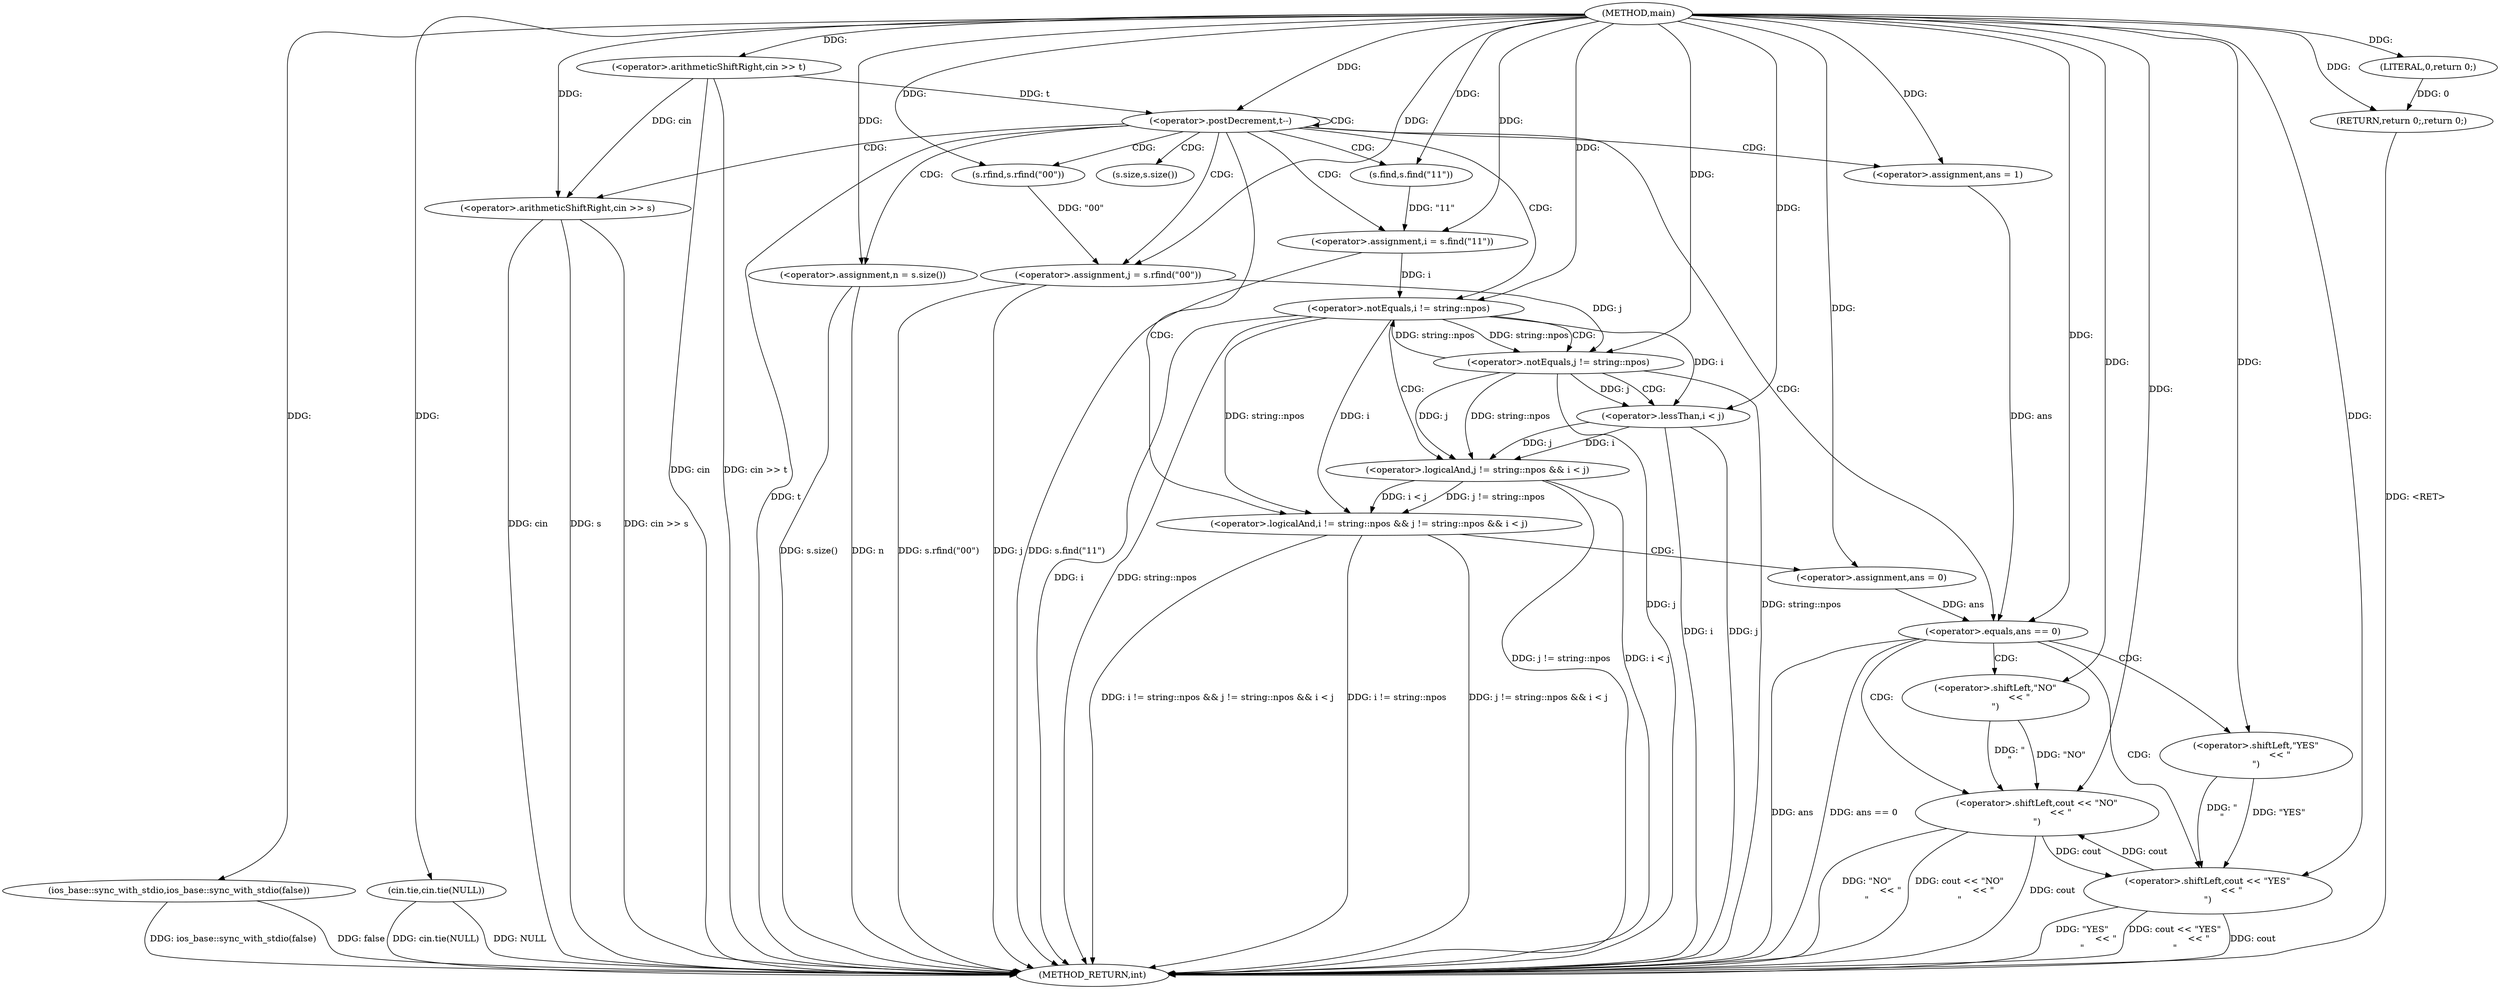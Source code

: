 digraph "main" {  
"1000128" [label = "(METHOD,main)" ]
"1000197" [label = "(METHOD_RETURN,int)" ]
"1000130" [label = "(ios_base::sync_with_stdio,ios_base::sync_with_stdio(false))" ]
"1000132" [label = "(cin.tie,cin.tie(NULL))" ]
"1000135" [label = "(<operator>.arithmeticShiftRight,cin >> t)" ]
"1000195" [label = "(RETURN,return 0;,return 0;)" ]
"1000139" [label = "(<operator>.postDecrement,t--)" ]
"1000196" [label = "(LITERAL,0,return 0;)" ]
"1000143" [label = "(<operator>.arithmeticShiftRight,cin >> s)" ]
"1000147" [label = "(<operator>.assignment,n = s.size())" ]
"1000151" [label = "(<operator>.assignment,ans = 1)" ]
"1000155" [label = "(<operator>.assignment,i = s.find(\"11\"))" ]
"1000160" [label = "(<operator>.assignment,j = s.rfind(\"00\"))" ]
"1000165" [label = "(<operator>.logicalAnd,i != string::npos && j != string::npos && i < j)" ]
"1000181" [label = "(<operator>.equals,ans == 0)" ]
"1000184" [label = "(<operator>.shiftLeft,cout << \"NO\"\n                 << \"\n\")" ]
"1000157" [label = "(s.find,s.find(\"11\"))" ]
"1000162" [label = "(s.rfind,s.rfind(\"00\"))" ]
"1000177" [label = "(<operator>.assignment,ans = 0)" ]
"1000190" [label = "(<operator>.shiftLeft,cout << \"YES\"\n                 << \"\n\")" ]
"1000166" [label = "(<operator>.notEquals,i != string::npos)" ]
"1000169" [label = "(<operator>.logicalAnd,j != string::npos && i < j)" ]
"1000186" [label = "(<operator>.shiftLeft,\"NO\"\n                 << \"\n\")" ]
"1000170" [label = "(<operator>.notEquals,j != string::npos)" ]
"1000173" [label = "(<operator>.lessThan,i < j)" ]
"1000192" [label = "(<operator>.shiftLeft,\"YES\"\n                 << \"\n\")" ]
"1000149" [label = "(s.size,s.size())" ]
  "1000130" -> "1000197"  [ label = "DDG: ios_base::sync_with_stdio(false)"] 
  "1000132" -> "1000197"  [ label = "DDG: cin.tie(NULL)"] 
  "1000135" -> "1000197"  [ label = "DDG: cin"] 
  "1000135" -> "1000197"  [ label = "DDG: cin >> t"] 
  "1000139" -> "1000197"  [ label = "DDG: t"] 
  "1000143" -> "1000197"  [ label = "DDG: cin"] 
  "1000143" -> "1000197"  [ label = "DDG: s"] 
  "1000143" -> "1000197"  [ label = "DDG: cin >> s"] 
  "1000147" -> "1000197"  [ label = "DDG: n"] 
  "1000147" -> "1000197"  [ label = "DDG: s.size()"] 
  "1000155" -> "1000197"  [ label = "DDG: s.find(\"11\")"] 
  "1000160" -> "1000197"  [ label = "DDG: j"] 
  "1000160" -> "1000197"  [ label = "DDG: s.rfind(\"00\")"] 
  "1000166" -> "1000197"  [ label = "DDG: i"] 
  "1000166" -> "1000197"  [ label = "DDG: string::npos"] 
  "1000165" -> "1000197"  [ label = "DDG: i != string::npos"] 
  "1000170" -> "1000197"  [ label = "DDG: j"] 
  "1000170" -> "1000197"  [ label = "DDG: string::npos"] 
  "1000169" -> "1000197"  [ label = "DDG: j != string::npos"] 
  "1000173" -> "1000197"  [ label = "DDG: i"] 
  "1000173" -> "1000197"  [ label = "DDG: j"] 
  "1000169" -> "1000197"  [ label = "DDG: i < j"] 
  "1000165" -> "1000197"  [ label = "DDG: j != string::npos && i < j"] 
  "1000165" -> "1000197"  [ label = "DDG: i != string::npos && j != string::npos && i < j"] 
  "1000181" -> "1000197"  [ label = "DDG: ans"] 
  "1000181" -> "1000197"  [ label = "DDG: ans == 0"] 
  "1000190" -> "1000197"  [ label = "DDG: cout"] 
  "1000190" -> "1000197"  [ label = "DDG: \"YES\"\n                 << \"\n\""] 
  "1000190" -> "1000197"  [ label = "DDG: cout << \"YES\"\n                 << \"\n\""] 
  "1000184" -> "1000197"  [ label = "DDG: cout"] 
  "1000184" -> "1000197"  [ label = "DDG: \"NO\"\n                 << \"\n\""] 
  "1000184" -> "1000197"  [ label = "DDG: cout << \"NO\"\n                 << \"\n\""] 
  "1000195" -> "1000197"  [ label = "DDG: <RET>"] 
  "1000132" -> "1000197"  [ label = "DDG: NULL"] 
  "1000130" -> "1000197"  [ label = "DDG: false"] 
  "1000196" -> "1000195"  [ label = "DDG: 0"] 
  "1000128" -> "1000195"  [ label = "DDG: "] 
  "1000128" -> "1000130"  [ label = "DDG: "] 
  "1000128" -> "1000132"  [ label = "DDG: "] 
  "1000128" -> "1000135"  [ label = "DDG: "] 
  "1000128" -> "1000196"  [ label = "DDG: "] 
  "1000135" -> "1000139"  [ label = "DDG: t"] 
  "1000128" -> "1000139"  [ label = "DDG: "] 
  "1000128" -> "1000147"  [ label = "DDG: "] 
  "1000128" -> "1000151"  [ label = "DDG: "] 
  "1000157" -> "1000155"  [ label = "DDG: \"11\""] 
  "1000162" -> "1000160"  [ label = "DDG: \"00\""] 
  "1000135" -> "1000143"  [ label = "DDG: cin"] 
  "1000128" -> "1000143"  [ label = "DDG: "] 
  "1000128" -> "1000155"  [ label = "DDG: "] 
  "1000128" -> "1000160"  [ label = "DDG: "] 
  "1000128" -> "1000157"  [ label = "DDG: "] 
  "1000128" -> "1000162"  [ label = "DDG: "] 
  "1000166" -> "1000165"  [ label = "DDG: string::npos"] 
  "1000166" -> "1000165"  [ label = "DDG: i"] 
  "1000169" -> "1000165"  [ label = "DDG: j != string::npos"] 
  "1000169" -> "1000165"  [ label = "DDG: i < j"] 
  "1000128" -> "1000177"  [ label = "DDG: "] 
  "1000151" -> "1000181"  [ label = "DDG: ans"] 
  "1000177" -> "1000181"  [ label = "DDG: ans"] 
  "1000128" -> "1000181"  [ label = "DDG: "] 
  "1000190" -> "1000184"  [ label = "DDG: cout"] 
  "1000128" -> "1000184"  [ label = "DDG: "] 
  "1000186" -> "1000184"  [ label = "DDG: \"\n\""] 
  "1000186" -> "1000184"  [ label = "DDG: \"NO\""] 
  "1000155" -> "1000166"  [ label = "DDG: i"] 
  "1000128" -> "1000166"  [ label = "DDG: "] 
  "1000170" -> "1000166"  [ label = "DDG: string::npos"] 
  "1000170" -> "1000169"  [ label = "DDG: j"] 
  "1000170" -> "1000169"  [ label = "DDG: string::npos"] 
  "1000173" -> "1000169"  [ label = "DDG: i"] 
  "1000173" -> "1000169"  [ label = "DDG: j"] 
  "1000128" -> "1000186"  [ label = "DDG: "] 
  "1000184" -> "1000190"  [ label = "DDG: cout"] 
  "1000128" -> "1000190"  [ label = "DDG: "] 
  "1000192" -> "1000190"  [ label = "DDG: \"YES\""] 
  "1000192" -> "1000190"  [ label = "DDG: \"\n\""] 
  "1000160" -> "1000170"  [ label = "DDG: j"] 
  "1000128" -> "1000170"  [ label = "DDG: "] 
  "1000166" -> "1000170"  [ label = "DDG: string::npos"] 
  "1000166" -> "1000173"  [ label = "DDG: i"] 
  "1000128" -> "1000173"  [ label = "DDG: "] 
  "1000170" -> "1000173"  [ label = "DDG: j"] 
  "1000128" -> "1000192"  [ label = "DDG: "] 
  "1000139" -> "1000143"  [ label = "CDG: "] 
  "1000139" -> "1000155"  [ label = "CDG: "] 
  "1000139" -> "1000147"  [ label = "CDG: "] 
  "1000139" -> "1000151"  [ label = "CDG: "] 
  "1000139" -> "1000160"  [ label = "CDG: "] 
  "1000139" -> "1000166"  [ label = "CDG: "] 
  "1000139" -> "1000139"  [ label = "CDG: "] 
  "1000139" -> "1000162"  [ label = "CDG: "] 
  "1000139" -> "1000165"  [ label = "CDG: "] 
  "1000139" -> "1000157"  [ label = "CDG: "] 
  "1000139" -> "1000149"  [ label = "CDG: "] 
  "1000139" -> "1000181"  [ label = "CDG: "] 
  "1000165" -> "1000177"  [ label = "CDG: "] 
  "1000181" -> "1000190"  [ label = "CDG: "] 
  "1000181" -> "1000186"  [ label = "CDG: "] 
  "1000181" -> "1000192"  [ label = "CDG: "] 
  "1000181" -> "1000184"  [ label = "CDG: "] 
  "1000166" -> "1000170"  [ label = "CDG: "] 
  "1000166" -> "1000169"  [ label = "CDG: "] 
  "1000170" -> "1000173"  [ label = "CDG: "] 
}
